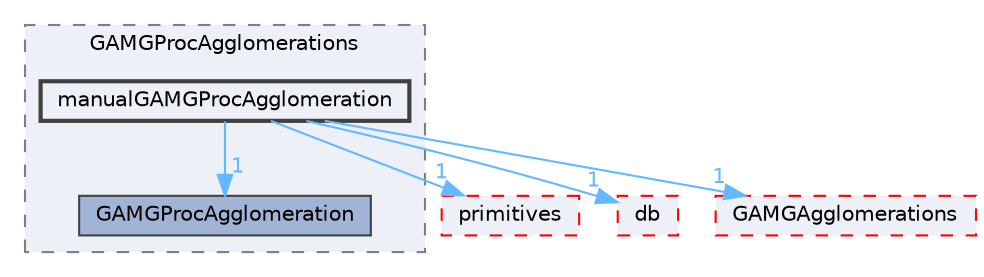 digraph "src/OpenFOAM/matrices/lduMatrix/solvers/GAMG/GAMGProcAgglomerations/manualGAMGProcAgglomeration"
{
 // LATEX_PDF_SIZE
  bgcolor="transparent";
  edge [fontname=Helvetica,fontsize=10,labelfontname=Helvetica,labelfontsize=10];
  node [fontname=Helvetica,fontsize=10,shape=box,height=0.2,width=0.4];
  compound=true
  subgraph clusterdir_e29b5ea92f1450a27f449a4b2bdeb476 {
    graph [ bgcolor="#edf0f7", pencolor="grey50", label="GAMGProcAgglomerations", fontname=Helvetica,fontsize=10 style="filled,dashed", URL="dir_e29b5ea92f1450a27f449a4b2bdeb476.html",tooltip=""]
  dir_2b2cbd6f594ace38cc4e761ea843eebc [label="GAMGProcAgglomeration", fillcolor="#a2b4d6", color="grey25", style="filled", URL="dir_2b2cbd6f594ace38cc4e761ea843eebc.html",tooltip=""];
  dir_6c69053bb960fca8507553d6181abc67 [label="manualGAMGProcAgglomeration", fillcolor="#edf0f7", color="grey25", style="filled,bold", URL="dir_6c69053bb960fca8507553d6181abc67.html",tooltip=""];
  }
  dir_3e50f45338116b169052b428016851aa [label="primitives", fillcolor="#edf0f7", color="red", style="filled,dashed", URL="dir_3e50f45338116b169052b428016851aa.html",tooltip=""];
  dir_63c634f7a7cfd679ac26c67fb30fc32f [label="db", fillcolor="#edf0f7", color="red", style="filled,dashed", URL="dir_63c634f7a7cfd679ac26c67fb30fc32f.html",tooltip=""];
  dir_a924fc5b9b02d4bfaf9b6fb6bcc671ab [label="GAMGAgglomerations", fillcolor="#edf0f7", color="red", style="filled,dashed", URL="dir_a924fc5b9b02d4bfaf9b6fb6bcc671ab.html",tooltip=""];
  dir_6c69053bb960fca8507553d6181abc67->dir_2b2cbd6f594ace38cc4e761ea843eebc [headlabel="1", labeldistance=1.5 headhref="dir_002290_001583.html" href="dir_002290_001583.html" color="steelblue1" fontcolor="steelblue1"];
  dir_6c69053bb960fca8507553d6181abc67->dir_3e50f45338116b169052b428016851aa [headlabel="1", labeldistance=1.5 headhref="dir_002290_003069.html" href="dir_002290_003069.html" color="steelblue1" fontcolor="steelblue1"];
  dir_6c69053bb960fca8507553d6181abc67->dir_63c634f7a7cfd679ac26c67fb30fc32f [headlabel="1", labeldistance=1.5 headhref="dir_002290_000817.html" href="dir_002290_000817.html" color="steelblue1" fontcolor="steelblue1"];
  dir_6c69053bb960fca8507553d6181abc67->dir_a924fc5b9b02d4bfaf9b6fb6bcc671ab [headlabel="1", labeldistance=1.5 headhref="dir_002290_001579.html" href="dir_002290_001579.html" color="steelblue1" fontcolor="steelblue1"];
}
